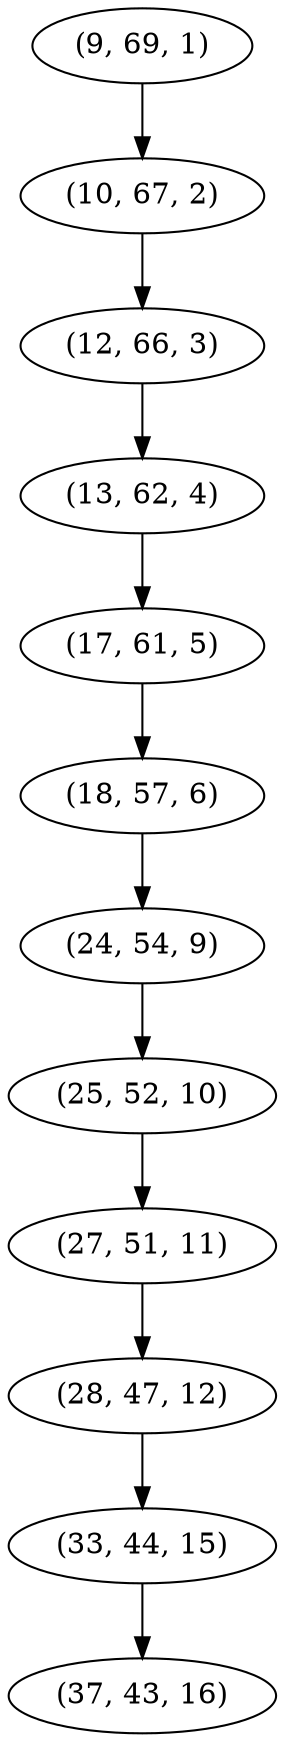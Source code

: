 digraph tree {
    "(9, 69, 1)";
    "(10, 67, 2)";
    "(12, 66, 3)";
    "(13, 62, 4)";
    "(17, 61, 5)";
    "(18, 57, 6)";
    "(24, 54, 9)";
    "(25, 52, 10)";
    "(27, 51, 11)";
    "(28, 47, 12)";
    "(33, 44, 15)";
    "(37, 43, 16)";
    "(9, 69, 1)" -> "(10, 67, 2)";
    "(10, 67, 2)" -> "(12, 66, 3)";
    "(12, 66, 3)" -> "(13, 62, 4)";
    "(13, 62, 4)" -> "(17, 61, 5)";
    "(17, 61, 5)" -> "(18, 57, 6)";
    "(18, 57, 6)" -> "(24, 54, 9)";
    "(24, 54, 9)" -> "(25, 52, 10)";
    "(25, 52, 10)" -> "(27, 51, 11)";
    "(27, 51, 11)" -> "(28, 47, 12)";
    "(28, 47, 12)" -> "(33, 44, 15)";
    "(33, 44, 15)" -> "(37, 43, 16)";
}
